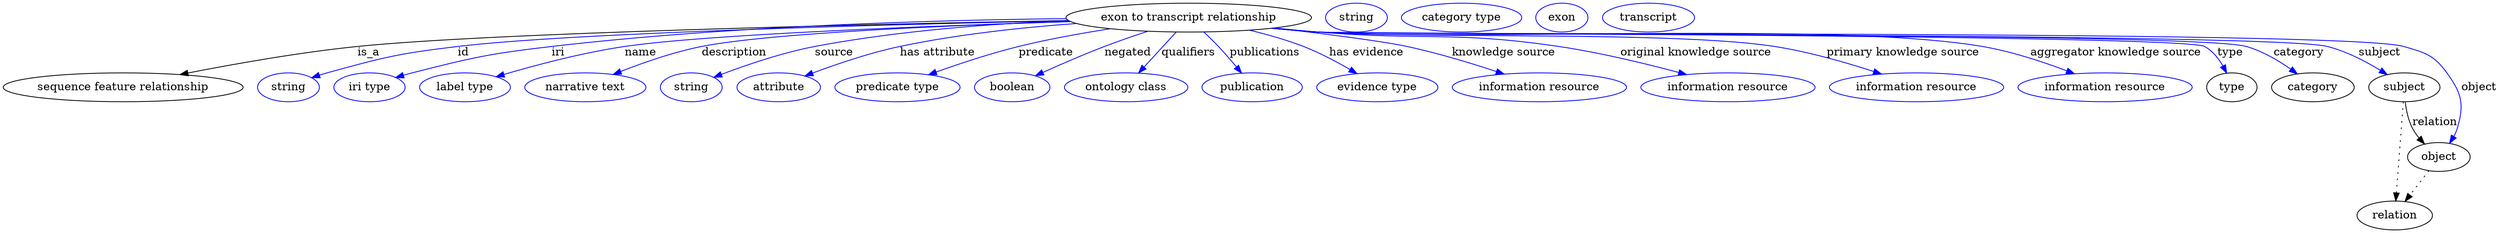digraph {
	graph [bb="0,0,3105.5,283"];
	node [label="\N"];
	"exon to transcript relationship"	[height=0.5,
		label="exon to transcript relationship",
		pos="1475.5,265",
		width=4.2427];
	"sequence feature relationship"	[height=0.5,
		pos="149.49,178",
		width=4.1524];
	"exon to transcript relationship" -> "sequence feature relationship"	[label=is_a,
		lp="455.49,221.5",
		pos="e,220.22,193.88 1325.6,261.43 1081.4,256.82 608.23,246.02 441.49,229 369.54,221.66 288.53,207.3 230.12,195.84"];
	id	[color=blue,
		height=0.5,
		label=string,
		pos="355.49,178",
		width=1.0652];
	"exon to transcript relationship" -> id	[color=blue,
		label=id,
		lp="573.49,221.5",
		pos="e,384.47,190 1326,261.17 1106.8,256.52 708.89,246.04 566.49,229 493.1,220.22 474.72,215.72 403.49,196 400.38,195.14 397.18,194.18 \
393.98,193.16",
		style=solid];
	iri	[color=blue,
		height=0.5,
		label="iri type",
		pos="456.49,178",
		width=1.2277];
	"exon to transcript relationship" -> iri	[color=blue,
		label=iri,
		lp="691.49,221.5",
		pos="e,489.1,190.15 1322.8,263.72 1162.9,261.92 904.79,254.74 683.49,229 605.3,219.91 585.77,215.39 509.49,196 506.06,195.13 502.53,194.16 \
498.99,193.14",
		style=solid];
	name	[color=blue,
		height=0.5,
		label="label type",
		pos="575.49,178",
		width=1.5707];
	"exon to transcript relationship" -> name	[color=blue,
		label=name,
		lp="794.49,221.5",
		pos="e,614.29,191.2 1328.7,260.01 1155.3,254.7 877.48,244.2 774.49,229 722.34,221.3 664,205.8 624.04,194.09",
		style=solid];
	description	[color=blue,
		height=0.5,
		label="narrative text",
		pos="725.49,178",
		width=2.0943];
	"exon to transcript relationship" -> description	[color=blue,
		label=description,
		lp="910.99,221.5",
		pos="e,760.2,193.99 1328.3,260.11 1177.9,255.3 954.8,245.65 870.49,229 835.78,222.15 798.05,208.94 769.78,197.83",
		style=solid];
	source	[color=blue,
		height=0.5,
		label=string,
		pos="857.49,178",
		width=1.0652];
	"exon to transcript relationship" -> source	[color=blue,
		label=source,
		lp="1034.5,221.5",
		pos="e,885.4,190.51 1325.9,261.34 1234.2,257.59 1114.8,248.89 1010.5,229 969.99,221.28 925.35,205.85 894.8,194.16",
		style=solid];
	"has attribute"	[color=blue,
		height=0.5,
		label=attribute,
		pos="965.49,178",
		width=1.4443];
	"exon to transcript relationship" -> "has attribute"	[color=blue,
		label="has attribute",
		lp="1163.5,221.5",
		pos="e,998.19,192.18 1335.9,257.63 1269,252.74 1188,244.13 1116.5,229 1079,221.07 1037.8,207.04 1007.9,195.85",
		style=solid];
	predicate	[color=blue,
		height=0.5,
		label="predicate type",
		pos="1113.5,178",
		width=2.1665];
	"exon to transcript relationship" -> predicate	[color=blue,
		label=predicate,
		lp="1298.5,221.5",
		pos="e,1152.4,193.75 1378.2,251.1 1342.2,245.48 1301.3,238.08 1264.5,229 1229.7,220.41 1191.3,207.67 1162,197.2",
		style=solid];
	negated	[color=blue,
		height=0.5,
		label=boolean,
		pos="1256.5,178",
		width=1.2999];
	"exon to transcript relationship" -> negated	[color=blue,
		label=negated,
		lp="1399.5,221.5",
		pos="e,1285.2,192.48 1424.4,248.02 1407.2,242.34 1387.9,235.7 1370.5,229 1344.8,219.12 1316.5,206.72 1294.5,196.74",
		style=solid];
	qualifiers	[color=blue,
		height=0.5,
		label="ontology class",
		pos="1397.5,178",
		width=2.1304];
	"exon to transcript relationship" -> qualifiers	[color=blue,
		label=qualifiers,
		lp="1475,221.5",
		pos="e,1413,195.89 1459.7,246.8 1448.3,234.39 1432.8,217.46 1420.1,203.62",
		style=solid];
	publications	[color=blue,
		height=0.5,
		label=publication,
		pos="1554.5,178",
		width=1.7332];
	"exon to transcript relationship" -> publications	[color=blue,
		label=publications,
		lp="1570.5,221.5",
		pos="e,1541.3,195.62 1494.3,246.96 1500.3,241.37 1506.8,235.05 1512.5,229 1520.1,220.96 1528,211.79 1534.8,203.52",
		style=solid];
	"has evidence"	[color=blue,
		height=0.5,
		label="evidence type",
		pos="1710.5,178",
		width=2.0943];
	"exon to transcript relationship" -> "has evidence"	[color=blue,
		label="has evidence",
		lp="1697,221.5",
		pos="e,1685.2,195.08 1551.2,249.31 1573.3,244.01 1597.2,237.25 1618.5,229 1638.4,221.31 1659.3,210.17 1676.2,200.36",
		style=solid];
	"knowledge source"	[color=blue,
		height=0.5,
		label="information resource",
		pos="1912.5,178",
		width=3.015];
	"exon to transcript relationship" -> "knowledge source"	[color=blue,
		label="knowledge source",
		lp="1868,221.5",
		pos="e,1868.5,194.5 1582.4,252.08 1644.6,244.79 1716.6,235.62 1747.5,229 1785.3,220.9 1826.9,208.25 1858.9,197.7",
		style=solid];
	"original knowledge source"	[color=blue,
		height=0.5,
		label="information resource",
		pos="2147.5,178",
		width=3.015];
	"exon to transcript relationship" -> "original knowledge source"	[color=blue,
		label="original knowledge source",
		lp="2107.5,221.5",
		pos="e,2095.9,193.85 1582.6,252.08 1600.9,250.24 1619.7,248.47 1637.5,247 1770.2,236.05 1804.8,248.42 1936.5,229 1987.5,221.48 2044.4,\
207.68 2086.2,196.49",
		style=solid];
	"primary knowledge source"	[color=blue,
		height=0.5,
		label="information resource",
		pos="2382.5,178",
		width=3.015];
	"exon to transcript relationship" -> "primary knowledge source"	[color=blue,
		label="primary knowledge source",
		lp="2365.5,221.5",
		pos="e,2338.8,194.57 1580.4,251.86 1599.4,249.99 1619,248.26 1637.5,247 1763.5,238.4 2080.7,248.31 2205.5,229 2247.7,222.47 2294.1,209.11 \
2328.9,197.84",
		style=solid];
	"aggregator knowledge source"	[color=blue,
		height=0.5,
		label="information resource",
		pos="2617.5,178",
		width=3.015];
	"exon to transcript relationship" -> "aggregator knowledge source"	[color=blue,
		label="aggregator knowledge source",
		lp="2631,221.5",
		pos="e,2579.3,194.96 1579.5,251.8 1598.8,249.9 1618.7,248.19 1637.5,247 1820.9,235.4 2283.3,259.88 2464.5,229 2500.6,222.84 2539.9,209.87 \
2569.6,198.68",
		style=solid];
	type	[height=0.5,
		pos="2775.5,178",
		width=0.86659];
	"exon to transcript relationship" -> type	[color=blue,
		label=type,
		lp="2773.5,221.5",
		pos="e,2769.1,195.7 1579.1,251.75 1598.5,249.85 1618.6,248.14 1637.5,247 1668.1,245.15 2714.5,243.57 2741.5,229 2751.3,223.69 2758.9,\
214.14 2764.3,204.81",
		style=solid];
	category	[height=0.5,
		pos="2876.5,178",
		width=1.4263];
	"exon to transcript relationship" -> category	[color=blue,
		label=category,
		lp="2859,221.5",
		pos="e,2857.1,194.77 1579.1,251.74 1598.5,249.84 1618.6,248.14 1637.5,247 1701.6,243.14 2731.7,246.68 2793.5,229 2813.4,223.31 2833.3,\
211.56 2848.6,200.88",
		style=solid];
	subject	[height=0.5,
		pos="2990.5,178",
		width=1.2277];
	"exon to transcript relationship" -> subject	[color=blue,
		label=subject,
		lp="2959.5,221.5",
		pos="e,2969.2,193.83 1579.1,251.72 1598.5,249.83 1618.6,248.13 1637.5,247 1707.2,242.85 2826.8,246.09 2894.5,229 2917.9,223.09 2942,210.5 \
2960.2,199.43",
		style=solid];
	object	[height=0.5,
		pos="3033.5,91",
		width=1.0832];
	"exon to transcript relationship" -> object	[color=blue,
		label=object,
		lp="3083.5,178",
		pos="e,3046.9,108.09 1579.1,251.71 1598.5,249.81 1618.6,248.12 1637.5,247 1712.5,242.58 2917.3,249.83 2989.5,229 3016.5,221.2 3026.9,\
218.74 3043.5,196 3061.9,170.77 3065.4,156.9 3056.5,127 3055.5,123.55 3054,120.13 3052.2,116.85",
		style=solid];
	association_type	[color=blue,
		height=0.5,
		label=string,
		pos="1684.5,265",
		width=1.0652];
	association_category	[color=blue,
		height=0.5,
		label="category type",
		pos="1815.5,265",
		width=2.0762];
	subject -> object	[label=relation,
		lp="3028.5,134.5",
		pos="e,3015.6,107.23 2991.6,159.55 2992.8,149.57 2995.3,137.07 3000.5,127 3002.7,122.68 3005.6,118.52 3008.8,114.66"];
	relation	[height=0.5,
		pos="2978.5,18",
		width=1.2999];
	subject -> relation	[pos="e,2979.8,36.188 2989.2,159.79 2987.1,132.48 2983,78.994 2980.6,46.38",
		style=dotted];
	"exon to transcript relationship_subject"	[color=blue,
		height=0.5,
		label=exon,
		pos="1940.5,265",
		width=0.9027];
	object -> relation	[pos="e,2991.3,35.54 3021,73.889 3014.1,64.939 3005.3,53.617 2997.5,43.584",
		style=dotted];
	"exon to transcript relationship_object"	[color=blue,
		height=0.5,
		label=transcript,
		pos="2048.5,265",
		width=1.5887];
}
